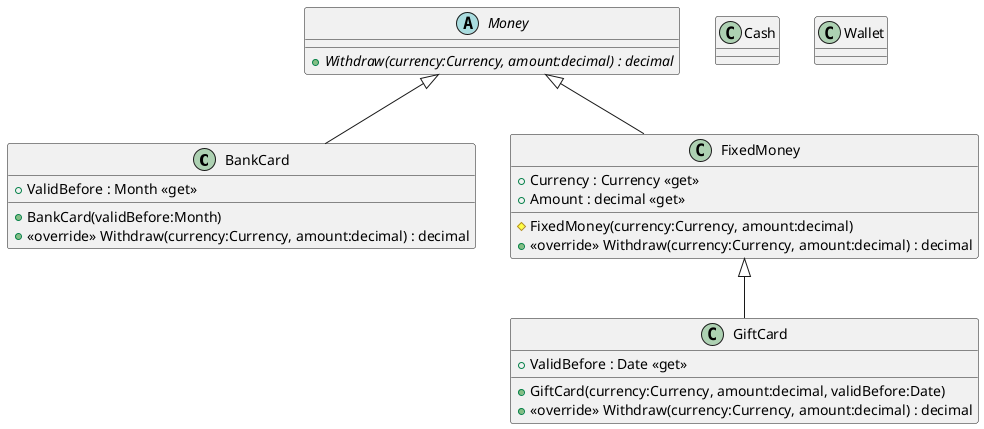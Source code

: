@startuml
class BankCard {
    + ValidBefore : Month <<get>>
    + BankCard(validBefore:Month)
    + <<override>> Withdraw(currency:Currency, amount:decimal) : decimal
}
Money <|-- BankCard
class Cash {
}
class FixedMoney {
    + Currency : Currency <<get>>
    + Amount : decimal <<get>>
    # FixedMoney(currency:Currency, amount:decimal)
    + <<override>> Withdraw(currency:Currency, amount:decimal) : decimal
}
Money <|-- FixedMoney
class GiftCard {
    + ValidBefore : Date <<get>>
    + GiftCard(currency:Currency, amount:decimal, validBefore:Date)
    + <<override>> Withdraw(currency:Currency, amount:decimal) : decimal
}
FixedMoney <|-- GiftCard
abstract class Money {
    + {abstract} Withdraw(currency:Currency, amount:decimal) : decimal
}
class Wallet {
}
@enduml

